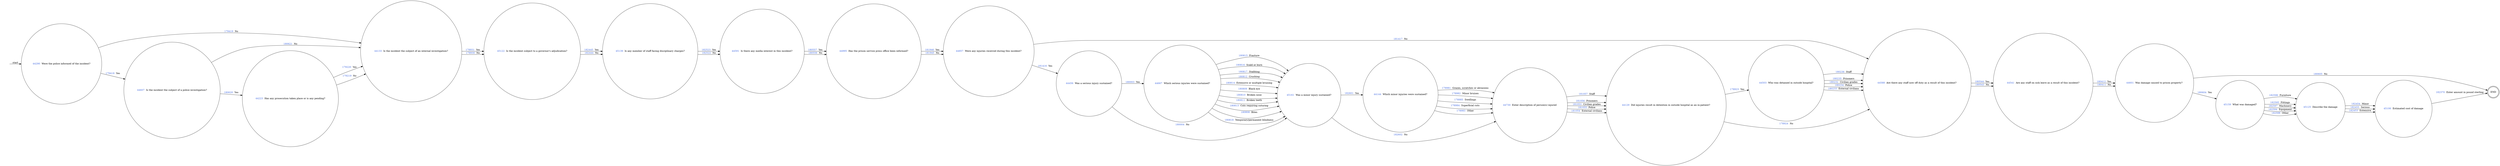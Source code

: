 digraph MISCELLANEOUS {
  rankdir=LR;
  node [shape = circle];
  START_NODE [label="", shape=none];
  START_NODE -> 44290 [label = "start"];
  END_NODE [label="END", shape="doublecircle"];
  44129 [label = < <FONT COLOR="royalblue">44129 </FONT> Did injuries result in detention in outside hospital as an in-patient? >];
  44129 -> 44503 [label = < <FONT COLOR="royalblue">178923 </FONT> Yes >];
  44129 -> 44588 [label = < <FONT COLOR="royalblue">178924 </FONT> No >];
  44133 [label = < <FONT COLOR="royalblue">44133 </FONT> Is the incident the subject of an internal investigation? >];
  44133 -> 45122 [label = < <FONT COLOR="royalblue">178931 </FONT> Yes >];
  44133 -> 45122 [label = < <FONT COLOR="royalblue">178930 </FONT> No >];
  44144 [label = < <FONT COLOR="royalblue">44144 </FONT> Which minor injuries were sustained? >];
  44144 -> 44730 [label = < <FONT COLOR="royalblue">178981 </FONT> Grazes, scratches or abrasions >];
  44144 -> 44730 [label = < <FONT COLOR="royalblue">178982 </FONT> Minor bruises >];
  44144 -> 44730 [label = < <FONT COLOR="royalblue">178985 </FONT> Swellings >];
  44144 -> 44730 [label = < <FONT COLOR="royalblue">178984 </FONT> Superficial cuts >];
  44144 -> 44730 [label = < <FONT COLOR="royalblue">178983 </FONT> Other >];
  44223 [label = < <FONT COLOR="royalblue">44223 </FONT> Has any prosecution taken place or is any pending? >];
  44223 -> 44133 [label = < <FONT COLOR="royalblue">179220 </FONT> Yes >];
  44223 -> 44133 [label = < <FONT COLOR="royalblue">179219 </FONT> No >];
  44290 [label = < <FONT COLOR="royalblue">44290 </FONT> Were the police informed of the incident? >];
  44290 -> 44607 [label = < <FONT COLOR="royalblue">179418 </FONT> Yes >];
  44290 -> 44133 [label = < <FONT COLOR="royalblue">179419 </FONT> No >];
  44456 [label = < <FONT COLOR="royalblue">44456 </FONT> Was a serious injury sustained? >];
  44456 -> 44667 [label = < <FONT COLOR="royalblue">180003 </FONT> Yes >];
  44456 -> 45161 [label = < <FONT COLOR="royalblue">180004 </FONT> No >];
  44503 [label = < <FONT COLOR="royalblue">44503 </FONT> Who was detained in outside hospital? >];
  44503 -> 44588 [label = < <FONT COLOR="royalblue">180236 </FONT> Staff >];
  44503 -> 44588 [label = < <FONT COLOR="royalblue">180235 </FONT> Prisoners >];
  44503 -> 44588 [label = < <FONT COLOR="royalblue">180232 </FONT> Civilian grades >];
  44503 -> 44588 [label = < <FONT COLOR="royalblue">180234 </FONT> Police >];
  44503 -> 44588 [label = < <FONT COLOR="royalblue">180233 </FONT> External civilians >];
  44541 [label = < <FONT COLOR="royalblue">44541 </FONT> Are any staff on sick leave as a result of this incident? >];
  44541 -> 44601 [label = < <FONT COLOR="royalblue">180412 </FONT> Yes >];
  44541 -> 44601 [label = < <FONT COLOR="royalblue">180411 </FONT> No >];
  44588 [label = < <FONT COLOR="royalblue">44588 </FONT> Are there any staff now off duty as a result of this incident? >];
  44588 -> 44541 [label = < <FONT COLOR="royalblue">180544 </FONT> Yes >];
  44588 -> 44541 [label = < <FONT COLOR="royalblue">180543 </FONT> No >];
  44591 [label = < <FONT COLOR="royalblue">44591 </FONT> Is there any media interest in this incident? >];
  44591 -> 44995 [label = < <FONT COLOR="royalblue">180557 </FONT> Yes >];
  44591 -> 44995 [label = < <FONT COLOR="royalblue">180556 </FONT> No >];
  44601 [label = < <FONT COLOR="royalblue">44601 </FONT> Was damage caused to prison property? >];
  44601 -> 45159 [label = < <FONT COLOR="royalblue">180604 </FONT> Yes >];
  44601 -> END_NODE [label = < <FONT COLOR="royalblue">180605 </FONT> No >];
  44607 [label = < <FONT COLOR="royalblue">44607 </FONT> Is the incident the subject of a police investigation? >];
  44607 -> 44223 [label = < <FONT COLOR="royalblue">180620 </FONT> Yes >];
  44607 -> 44133 [label = < <FONT COLOR="royalblue">180621 </FONT> No >];
  44667 [label = < <FONT COLOR="royalblue">44667 </FONT> Which serious injuries were sustained? >];
  44667 -> 45161 [label = < <FONT COLOR="royalblue">180815 </FONT> Fracture >];
  44667 -> 45161 [label = < <FONT COLOR="royalblue">180816 </FONT> Scald or burn >];
  44667 -> 45161 [label = < <FONT COLOR="royalblue">180817 </FONT> Stabbing >];
  44667 -> 45161 [label = < <FONT COLOR="royalblue">180812 </FONT> Crushing >];
  44667 -> 45161 [label = < <FONT COLOR="royalblue">180814 </FONT> Extensive or multiple bruising >];
  44667 -> 45161 [label = < <FONT COLOR="royalblue">180809 </FONT> Black eye >];
  44667 -> 45161 [label = < <FONT COLOR="royalblue">180810 </FONT> Broken nose >];
  44667 -> 45161 [label = < <FONT COLOR="royalblue">180811 </FONT> Broken teeth >];
  44667 -> 45161 [label = < <FONT COLOR="royalblue">180813 </FONT> Cuts requiring suturing >];
  44667 -> 45161 [label = < <FONT COLOR="royalblue">180808 </FONT> Bites >];
  44667 -> 45161 [label = < <FONT COLOR="royalblue">180818 </FONT> Temporary/permanent blindness >];
  44730 [label = < <FONT COLOR="royalblue">44730 </FONT> Enter description of person(s) injured >];
  44730 -> 44129 [label = < <FONT COLOR="royalblue">181057 </FONT> Staff >];
  44730 -> 44129 [label = < <FONT COLOR="royalblue">181056 </FONT> Prisoners >];
  44730 -> 44129 [label = < <FONT COLOR="royalblue">181053 </FONT> Civilian grades >];
  44730 -> 44129 [label = < <FONT COLOR="royalblue">181055 </FONT> Police >];
  44730 -> 44129 [label = < <FONT COLOR="royalblue">181054 </FONT> External civilians >];
  44857 [label = < <FONT COLOR="royalblue">44857 </FONT> Were any injuries received during this incident? >];
  44857 -> 44456 [label = < <FONT COLOR="royalblue">181416 </FONT> Yes >];
  44857 -> 44588 [label = < <FONT COLOR="royalblue">181417 </FONT> No >];
  44995 [label = < <FONT COLOR="royalblue">44995 </FONT> Has the prison service press office been informed? >];
  44995 -> 44857 [label = < <FONT COLOR="royalblue">181946 </FONT> Yes >];
  44995 -> 44857 [label = < <FONT COLOR="royalblue">181945 </FONT> No >];
  45106 [label = < <FONT COLOR="royalblue">45106 </FONT> Estimated cost of damage >];
  45106 -> END_NODE [label = < <FONT COLOR="royalblue">182370 </FONT> Enter amount in pound sterling >];
  45122 [label = < <FONT COLOR="royalblue">45122 </FONT> Is the incident subject to a governor's adjudication? >];
  45122 -> 45139 [label = < <FONT COLOR="royalblue">182445 </FONT> Yes >];
  45122 -> 45139 [label = < <FONT COLOR="royalblue">182444 </FONT> No >];
  45125 [label = < <FONT COLOR="royalblue">45125 </FONT> Describe the damage >];
  45125 -> 45106 [label = < <FONT COLOR="royalblue">182454 </FONT> Minor >];
  45125 -> 45106 [label = < <FONT COLOR="royalblue">182455 </FONT> Serious >];
  45125 -> 45106 [label = < <FONT COLOR="royalblue">182453 </FONT> Extensive >];
  45139 [label = < <FONT COLOR="royalblue">45139 </FONT> Is any member of staff facing disciplinary charges? >];
  45139 -> 44591 [label = < <FONT COLOR="royalblue">182523 </FONT> Yes >];
  45139 -> 44591 [label = < <FONT COLOR="royalblue">182522 </FONT> No >];
  45159 [label = < <FONT COLOR="royalblue">45159 </FONT> What was damaged? >];
  45159 -> 45125 [label = < <FONT COLOR="royalblue">182596 </FONT> Furniture >];
  45159 -> 45125 [label = < <FONT COLOR="royalblue">182595 </FONT> Fittings >];
  45159 -> 45125 [label = < <FONT COLOR="royalblue">182597 </FONT> Machinery >];
  45159 -> 45125 [label = < <FONT COLOR="royalblue">182594 </FONT> Equipment >];
  45159 -> 45125 [label = < <FONT COLOR="royalblue">182598 </FONT> Other >];
  45161 [label = < <FONT COLOR="royalblue">45161 </FONT> Was a minor injury sustained? >];
  45161 -> 44144 [label = < <FONT COLOR="royalblue">182601 </FONT> Yes >];
  45161 -> 44730 [label = < <FONT COLOR="royalblue">182602 </FONT> No >];
}
